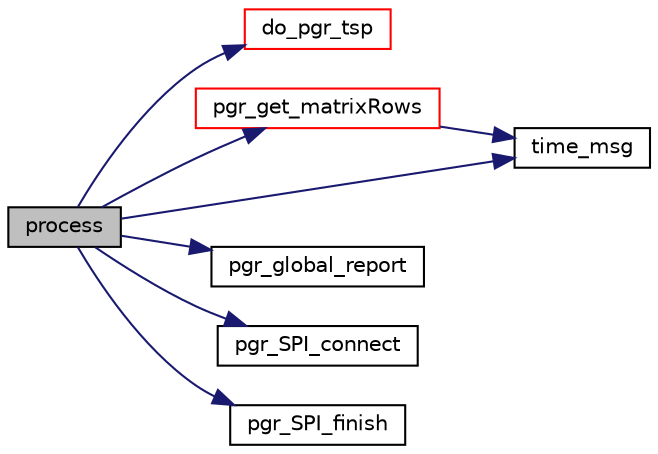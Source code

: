 digraph "process"
{
  edge [fontname="Helvetica",fontsize="10",labelfontname="Helvetica",labelfontsize="10"];
  node [fontname="Helvetica",fontsize="10",shape=record];
  rankdir="LR";
  Node1 [label="process",height=0.2,width=0.4,color="black", fillcolor="grey75", style="filled" fontcolor="black"];
  Node1 -> Node2 [color="midnightblue",fontsize="10",style="solid",fontname="Helvetica"];
  Node2 [label="do_pgr_tsp",height=0.2,width=0.4,color="red", fillcolor="white", style="filled",URL="$newTSP__driver_8cpp.html#ae0f1d6878e76cba54bef84dbeba94973"];
  Node1 -> Node3 [color="midnightblue",fontsize="10",style="solid",fontname="Helvetica"];
  Node3 [label="pgr_get_matrixRows",height=0.2,width=0.4,color="red", fillcolor="white", style="filled",URL="$matrixRows__input_8c.html#ae90bc21303e611d25fabb5a2b629c199",tooltip="bigint start_vid, bigint end_vid, float agg_cost, "];
  Node3 -> Node4 [color="midnightblue",fontsize="10",style="solid",fontname="Helvetica"];
  Node4 [label="time_msg",height=0.2,width=0.4,color="black", fillcolor="white", style="filled",URL="$time__msg_8c.html#a989d9723eb6d9be4cbf1214136286dbe"];
  Node1 -> Node5 [color="midnightblue",fontsize="10",style="solid",fontname="Helvetica"];
  Node5 [label="pgr_global_report",height=0.2,width=0.4,color="black", fillcolor="white", style="filled",URL="$e__report_8c.html#aa7833fe4baf65aa901e1129575e7deb2",tooltip="notice &amp; error "];
  Node1 -> Node6 [color="midnightblue",fontsize="10",style="solid",fontname="Helvetica"];
  Node6 [label="pgr_SPI_connect",height=0.2,width=0.4,color="black", fillcolor="white", style="filled",URL="$postgres__connection_8c.html#aef5deb780b1cf78c56b1794ab826ac64"];
  Node1 -> Node7 [color="midnightblue",fontsize="10",style="solid",fontname="Helvetica"];
  Node7 [label="pgr_SPI_finish",height=0.2,width=0.4,color="black", fillcolor="white", style="filled",URL="$postgres__connection_8c.html#ae36e7862564b5e72c25c9e26ae8e355f"];
  Node1 -> Node4 [color="midnightblue",fontsize="10",style="solid",fontname="Helvetica"];
}
